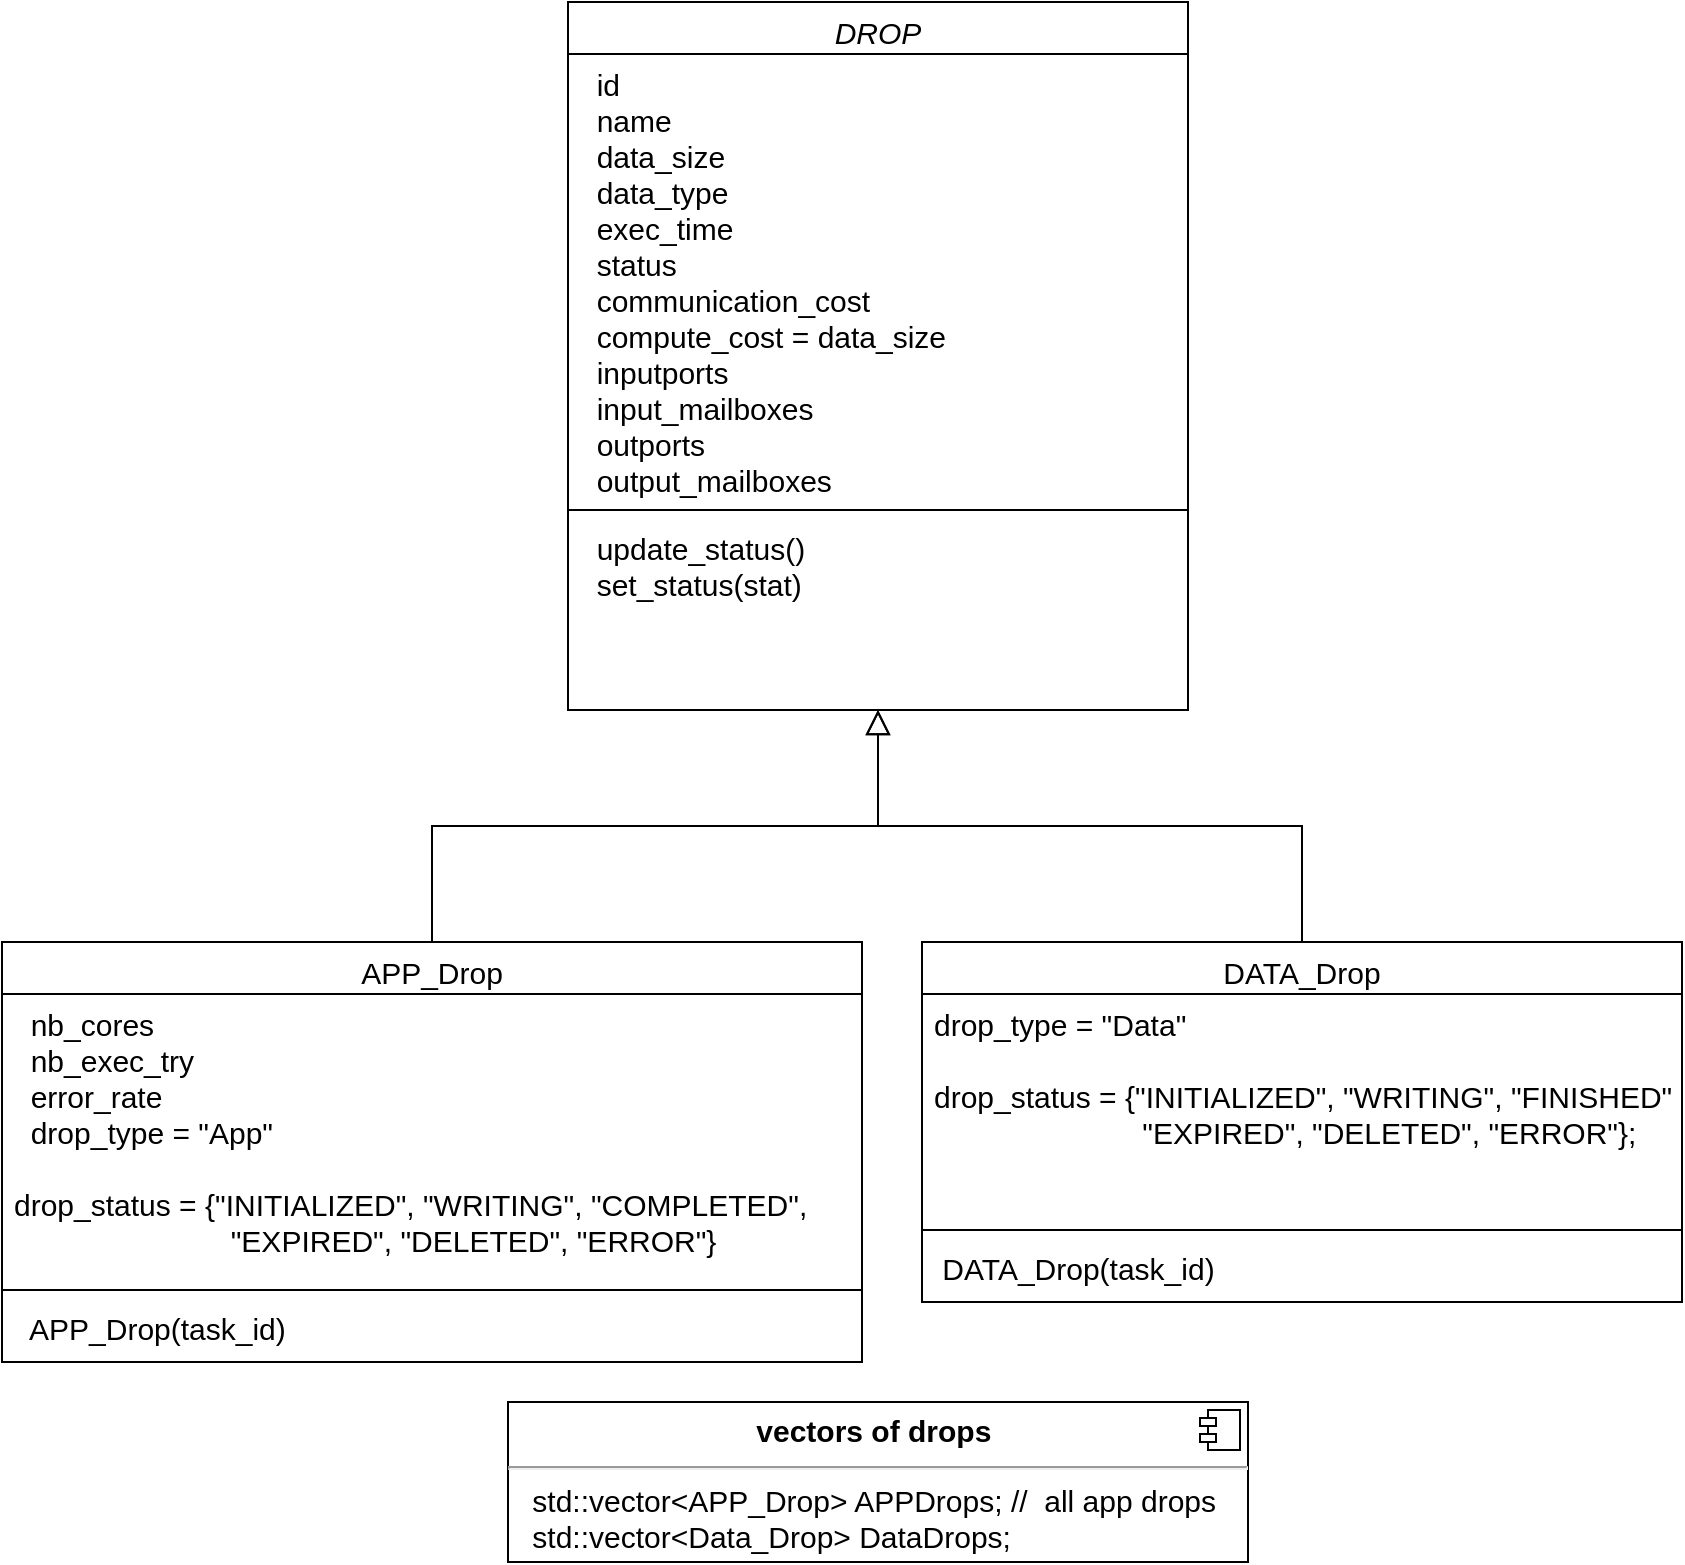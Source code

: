 <mxfile version="19.0.2" type="device"><diagram id="C5RBs43oDa-KdzZeNtuy" name="Page-1"><mxGraphModel dx="3151" dy="828" grid="1" gridSize="10" guides="1" tooltips="1" connect="1" arrows="1" fold="1" page="1" pageScale="1" pageWidth="827" pageHeight="1169" math="0" shadow="0"><root><mxCell id="WIyWlLk6GJQsqaUBKTNV-0"/><mxCell id="WIyWlLk6GJQsqaUBKTNV-1" parent="WIyWlLk6GJQsqaUBKTNV-0"/><mxCell id="zkfFHV4jXpPFQw0GAbJ--0" value="DROP" style="swimlane;fontStyle=2;align=center;verticalAlign=top;childLayout=stackLayout;horizontal=1;startSize=26;horizontalStack=0;resizeParent=1;resizeLast=0;collapsible=1;marginBottom=0;rounded=0;shadow=0;strokeWidth=1;fontSize=15;" parent="WIyWlLk6GJQsqaUBKTNV-1" vertex="1"><mxGeometry x="-587" y="10" width="310" height="354" as="geometry"><mxRectangle x="220" y="120" width="160" height="26" as="alternateBounds"/></mxGeometry></mxCell><mxCell id="zkfFHV4jXpPFQw0GAbJ--3" value="  id&#10;  name&#10;  data_size&#10;  data_type&#10;  exec_time&#10;  status&#10;  communication_cost&#10;  compute_cost = data_size&#10;  inputports&#10;  input_mailboxes&#10;  outports&#10;  output_mailboxes&#10;  &#10;" style="text;align=left;verticalAlign=top;spacingLeft=4;spacingRight=4;overflow=hidden;rotatable=0;points=[[0,0.5],[1,0.5]];portConstraint=eastwest;rounded=0;shadow=0;html=0;fontSize=15;" parent="zkfFHV4jXpPFQw0GAbJ--0" vertex="1"><mxGeometry y="26" width="310" height="224" as="geometry"/></mxCell><mxCell id="zkfFHV4jXpPFQw0GAbJ--4" value="" style="line;html=1;strokeWidth=1;align=left;verticalAlign=middle;spacingTop=-1;spacingLeft=3;spacingRight=3;rotatable=0;labelPosition=right;points=[];portConstraint=eastwest;" parent="zkfFHV4jXpPFQw0GAbJ--0" vertex="1"><mxGeometry y="250" width="310" height="8" as="geometry"/></mxCell><mxCell id="zkfFHV4jXpPFQw0GAbJ--5" value="  update_status()&#10;  set_status(stat)" style="text;align=left;verticalAlign=top;spacingLeft=4;spacingRight=4;overflow=hidden;rotatable=0;points=[[0,0.5],[1,0.5]];portConstraint=eastwest;fontSize=15;" parent="zkfFHV4jXpPFQw0GAbJ--0" vertex="1"><mxGeometry y="258" width="310" height="42" as="geometry"/></mxCell><mxCell id="zkfFHV4jXpPFQw0GAbJ--6" value="APP_Drop" style="swimlane;fontStyle=0;align=center;verticalAlign=top;childLayout=stackLayout;horizontal=1;startSize=26;horizontalStack=0;resizeParent=1;resizeLast=0;collapsible=1;marginBottom=0;rounded=0;shadow=0;strokeWidth=1;fontSize=15;" parent="WIyWlLk6GJQsqaUBKTNV-1" vertex="1"><mxGeometry x="-870" y="480" width="430" height="210" as="geometry"><mxRectangle x="130" y="380" width="160" height="26" as="alternateBounds"/></mxGeometry></mxCell><mxCell id="zkfFHV4jXpPFQw0GAbJ--8" value="  nb_cores&#10;  nb_exec_try&#10;  error_rate&#10;  drop_type = &quot;App&quot;&#10;  &#10;drop_status = {&quot;INITIALIZED&quot;, &quot;WRITING&quot;, &quot;COMPLETED&quot;, &#10;                          &quot;EXPIRED&quot;, &quot;DELETED&quot;, &quot;ERROR&quot;}&#10;" style="text;align=left;verticalAlign=top;spacingLeft=4;spacingRight=4;overflow=hidden;rotatable=0;points=[[0,0.5],[1,0.5]];portConstraint=eastwest;rounded=0;shadow=0;html=0;fontSize=15;" parent="zkfFHV4jXpPFQw0GAbJ--6" vertex="1"><mxGeometry y="26" width="430" height="144" as="geometry"/></mxCell><mxCell id="zkfFHV4jXpPFQw0GAbJ--9" value="" style="line;html=1;strokeWidth=1;align=left;verticalAlign=middle;spacingTop=-1;spacingLeft=3;spacingRight=3;rotatable=0;labelPosition=right;points=[];portConstraint=eastwest;" parent="zkfFHV4jXpPFQw0GAbJ--6" vertex="1"><mxGeometry y="170" width="430" height="8" as="geometry"/></mxCell><mxCell id="zkfFHV4jXpPFQw0GAbJ--11" value="  APP_Drop(task_id)&#10;" style="text;align=left;verticalAlign=top;spacingLeft=4;spacingRight=4;overflow=hidden;rotatable=0;points=[[0,0.5],[1,0.5]];portConstraint=eastwest;fontSize=15;" parent="zkfFHV4jXpPFQw0GAbJ--6" vertex="1"><mxGeometry y="178" width="430" height="26" as="geometry"/></mxCell><mxCell id="zkfFHV4jXpPFQw0GAbJ--12" value="" style="endArrow=block;endSize=10;endFill=0;shadow=0;strokeWidth=1;rounded=0;edgeStyle=elbowEdgeStyle;elbow=vertical;" parent="WIyWlLk6GJQsqaUBKTNV-1" source="zkfFHV4jXpPFQw0GAbJ--6" target="zkfFHV4jXpPFQw0GAbJ--0" edge="1"><mxGeometry width="160" relative="1" as="geometry"><mxPoint x="-467" y="177" as="sourcePoint"/><mxPoint x="-467" y="177" as="targetPoint"/></mxGeometry></mxCell><mxCell id="zkfFHV4jXpPFQw0GAbJ--16" value="" style="endArrow=block;endSize=10;endFill=0;shadow=0;strokeWidth=1;rounded=0;edgeStyle=elbowEdgeStyle;elbow=vertical;" parent="WIyWlLk6GJQsqaUBKTNV-1" source="zkfFHV4jXpPFQw0GAbJ--13" target="zkfFHV4jXpPFQw0GAbJ--0" edge="1"><mxGeometry width="160" relative="1" as="geometry"><mxPoint x="-457" y="347" as="sourcePoint"/><mxPoint x="-357" y="245" as="targetPoint"/></mxGeometry></mxCell><mxCell id="qq82-0b_7Y4KZtesmViQ-7" value="&lt;p style=&quot;margin:0px;margin-top:6px;text-align:center;&quot;&gt;&lt;b&gt;vectors of drops&amp;nbsp;&lt;/b&gt;&lt;/p&gt;&lt;hr&gt;&lt;p style=&quot;margin:0px;margin-left:8px;&quot;&gt;&amp;nbsp;std::vector&amp;lt;APP_Drop&amp;gt; APPDrops; //&amp;nbsp; all app drops&amp;nbsp;&lt;/p&gt;&lt;p style=&quot;margin:0px;margin-left:8px;&quot;&gt;&amp;nbsp;std::vector&amp;lt;Data_Drop&amp;gt; DataDrops;&amp;nbsp;&lt;/p&gt;" style="align=left;overflow=fill;html=1;dropTarget=0;fontSize=15;" parent="WIyWlLk6GJQsqaUBKTNV-1" vertex="1"><mxGeometry x="-617" y="710" width="370" height="80" as="geometry"/></mxCell><mxCell id="qq82-0b_7Y4KZtesmViQ-8" value="" style="shape=component;jettyWidth=8;jettyHeight=4;fontSize=15;" parent="qq82-0b_7Y4KZtesmViQ-7" vertex="1"><mxGeometry x="1" width="20" height="20" relative="1" as="geometry"><mxPoint x="-24" y="4" as="offset"/></mxGeometry></mxCell><mxCell id="MTd68YOkGvqxRwEgIijk-0" value="" style="group" vertex="1" connectable="0" parent="WIyWlLk6GJQsqaUBKTNV-1"><mxGeometry x="-410" y="480" width="380" height="180" as="geometry"/></mxCell><mxCell id="zkfFHV4jXpPFQw0GAbJ--13" value="DATA_Drop" style="swimlane;fontStyle=0;align=center;verticalAlign=top;childLayout=stackLayout;horizontal=1;startSize=26;horizontalStack=0;resizeParent=1;resizeLast=0;collapsible=1;marginBottom=0;rounded=0;shadow=0;strokeWidth=1;fontSize=15;" parent="MTd68YOkGvqxRwEgIijk-0" vertex="1"><mxGeometry width="380" height="180" as="geometry"><mxRectangle x="340" y="380" width="170" height="26" as="alternateBounds"/></mxGeometry></mxCell><mxCell id="zkfFHV4jXpPFQw0GAbJ--14" value="drop_type = &quot;Data&quot;&#10;  &#10;drop_status = {&quot;INITIALIZED&quot;, &quot;WRITING&quot;, &quot;FINISHED&quot;, &#10;                         &quot;EXPIRED&quot;, &quot;DELETED&quot;, &quot;ERROR&quot;};&#10;&#10;&#10;" style="text;align=left;verticalAlign=top;spacingLeft=4;spacingRight=4;overflow=hidden;rotatable=0;points=[[0,0.5],[1,0.5]];portConstraint=eastwest;fontSize=15;" parent="zkfFHV4jXpPFQw0GAbJ--13" vertex="1"><mxGeometry y="26" width="380" height="114" as="geometry"/></mxCell><mxCell id="zkfFHV4jXpPFQw0GAbJ--15" value="" style="line;html=1;strokeWidth=1;align=left;verticalAlign=middle;spacingTop=-1;spacingLeft=3;spacingRight=3;rotatable=0;labelPosition=right;points=[];portConstraint=eastwest;" parent="zkfFHV4jXpPFQw0GAbJ--13" vertex="1"><mxGeometry y="140" width="380" height="8" as="geometry"/></mxCell><mxCell id="qq82-0b_7Y4KZtesmViQ-6" value=" DATA_Drop(task_id)&#10;" style="text;align=left;verticalAlign=top;spacingLeft=4;spacingRight=4;overflow=hidden;rotatable=0;points=[[0,0.5],[1,0.5]];portConstraint=eastwest;fontSize=15;" parent="zkfFHV4jXpPFQw0GAbJ--13" vertex="1"><mxGeometry y="148" width="380" height="26" as="geometry"/></mxCell><mxCell id="qq82-0b_7Y4KZtesmViQ-5" value="&lt;div&gt;&lt;br&gt;&lt;/div&gt;" style="text;html=1;align=center;verticalAlign=middle;resizable=0;points=[];autosize=1;strokeColor=none;fillColor=none;fontSize=15;" parent="MTd68YOkGvqxRwEgIijk-0" vertex="1"><mxGeometry x="30" y="60" width="20" height="20" as="geometry"/></mxCell></root></mxGraphModel></diagram></mxfile>